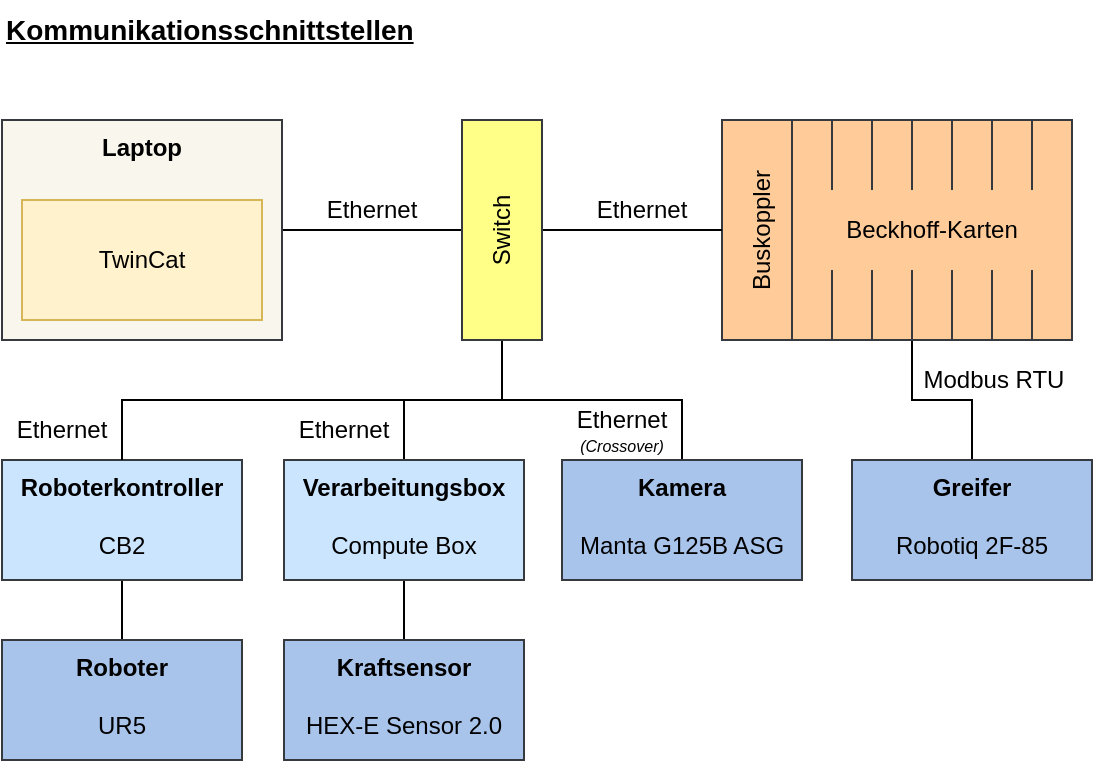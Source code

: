 <mxfile version="26.0.4">
  <diagram name="Seite-1" id="3izAdX7rU5gKBt8rRxB0">
    <mxGraphModel dx="1195" dy="643" grid="1" gridSize="10" guides="1" tooltips="1" connect="1" arrows="1" fold="1" page="1" pageScale="1" pageWidth="1169" pageHeight="827" math="0" shadow="0">
      <root>
        <mxCell id="0" />
        <mxCell id="1" parent="0" />
        <mxCell id="rFeg9TteXRbul3H2n_lU-35" style="edgeStyle=orthogonalEdgeStyle;rounded=0;orthogonalLoop=1;jettySize=auto;html=1;entryX=0;entryY=0.5;entryDx=0;entryDy=0;endArrow=none;endFill=0;" parent="1" source="rFeg9TteXRbul3H2n_lU-3" target="rFeg9TteXRbul3H2n_lU-34" edge="1">
          <mxGeometry relative="1" as="geometry" />
        </mxCell>
        <mxCell id="rFeg9TteXRbul3H2n_lU-3" value="&lt;b&gt;Laptop&lt;/b&gt;" style="rounded=0;whiteSpace=wrap;html=1;verticalAlign=top;fillColor=#f9f7ed;strokeColor=#36393d;" parent="1" vertex="1">
          <mxGeometry x="160" y="150" width="140" height="110" as="geometry" />
        </mxCell>
        <mxCell id="rFeg9TteXRbul3H2n_lU-2" value="TwinCat" style="rounded=0;whiteSpace=wrap;html=1;fillColor=#fff2cc;strokeColor=#d6b656;" parent="1" vertex="1">
          <mxGeometry x="170" y="190" width="120" height="60" as="geometry" />
        </mxCell>
        <mxCell id="rFeg9TteXRbul3H2n_lU-4" value="&lt;span&gt;Buskoppler&lt;/span&gt;" style="rounded=0;whiteSpace=wrap;html=1;verticalAlign=middle;horizontal=0;fontStyle=0;fillColor=#ffcc99;strokeColor=#36393d;" parent="1" vertex="1">
          <mxGeometry x="520" y="150" width="40" height="110" as="geometry" />
        </mxCell>
        <mxCell id="rFeg9TteXRbul3H2n_lU-43" style="edgeStyle=orthogonalEdgeStyle;rounded=0;orthogonalLoop=1;jettySize=auto;html=1;entryX=0.5;entryY=0;entryDx=0;entryDy=0;endArrow=none;endFill=0;" parent="1" source="rFeg9TteXRbul3H2n_lU-15" target="rFeg9TteXRbul3H2n_lU-42" edge="1">
          <mxGeometry relative="1" as="geometry" />
        </mxCell>
        <mxCell id="rFeg9TteXRbul3H2n_lU-15" value="Roboterkontroller&lt;div&gt;&lt;br&gt;&lt;/div&gt;&lt;div&gt;&lt;span style=&quot;font-weight: normal;&quot;&gt;CB2&lt;/span&gt;&lt;/div&gt;" style="rounded=0;whiteSpace=wrap;html=1;fontStyle=1;verticalAlign=top;fillColor=#cce5ff;strokeColor=#36393d;" parent="1" vertex="1">
          <mxGeometry x="160" y="320" width="120" height="60" as="geometry" />
        </mxCell>
        <mxCell id="rFeg9TteXRbul3H2n_lU-29" style="edgeStyle=orthogonalEdgeStyle;rounded=0;orthogonalLoop=1;jettySize=auto;html=1;entryX=0.5;entryY=0;entryDx=0;entryDy=0;endArrow=none;endFill=0;" parent="1" source="rFeg9TteXRbul3H2n_lU-16" target="rFeg9TteXRbul3H2n_lU-17" edge="1">
          <mxGeometry relative="1" as="geometry" />
        </mxCell>
        <mxCell id="rFeg9TteXRbul3H2n_lU-39" style="edgeStyle=orthogonalEdgeStyle;rounded=0;orthogonalLoop=1;jettySize=auto;html=1;endArrow=none;endFill=0;" parent="1" source="rFeg9TteXRbul3H2n_lU-16" edge="1">
          <mxGeometry relative="1" as="geometry">
            <mxPoint x="361" y="290" as="targetPoint" />
          </mxGeometry>
        </mxCell>
        <mxCell id="rFeg9TteXRbul3H2n_lU-16" value="Verarbeitungsbox&lt;div&gt;&lt;br&gt;&lt;/div&gt;&lt;div&gt;&lt;span style=&quot;font-weight: normal;&quot;&gt;Compute Box&lt;/span&gt;&lt;/div&gt;" style="rounded=0;whiteSpace=wrap;html=1;fontStyle=1;verticalAlign=top;fillColor=#cce5ff;strokeColor=#36393d;" parent="1" vertex="1">
          <mxGeometry x="301" y="320" width="120" height="60" as="geometry" />
        </mxCell>
        <mxCell id="rFeg9TteXRbul3H2n_lU-17" value="Kraftsensor&lt;div&gt;&lt;br&gt;&lt;/div&gt;&lt;div&gt;&lt;span style=&quot;font-weight: normal;&quot;&gt;HEX-E Sensor 2.0&lt;/span&gt;&lt;/div&gt;" style="rounded=0;whiteSpace=wrap;html=1;fontStyle=1;verticalAlign=top;fillColor=#A9C4EB;strokeColor=#36393d;" parent="1" vertex="1">
          <mxGeometry x="301" y="410" width="120" height="60" as="geometry" />
        </mxCell>
        <mxCell id="rFeg9TteXRbul3H2n_lU-40" style="edgeStyle=orthogonalEdgeStyle;rounded=0;orthogonalLoop=1;jettySize=auto;html=1;endArrow=none;endFill=0;entryX=1;entryY=0;entryDx=0;entryDy=0;" parent="1" source="rFeg9TteXRbul3H2n_lU-20" target="rFeg9TteXRbul3H2n_lU-41" edge="1">
          <mxGeometry relative="1" as="geometry">
            <mxPoint x="411" y="290" as="targetPoint" />
            <Array as="points">
              <mxPoint x="500" y="290" />
            </Array>
          </mxGeometry>
        </mxCell>
        <mxCell id="rFeg9TteXRbul3H2n_lU-20" value="Kamera&lt;div&gt;&lt;br&gt;&lt;/div&gt;&lt;div&gt;&lt;span style=&quot;font-weight: normal;&quot;&gt;Manta G125B ASG&lt;/span&gt;&lt;/div&gt;" style="rounded=0;whiteSpace=wrap;html=1;fontStyle=1;verticalAlign=top;fillColor=#A9C4EB;strokeColor=#36393d;" parent="1" vertex="1">
          <mxGeometry x="440" y="320" width="120" height="60" as="geometry" />
        </mxCell>
        <mxCell id="PbgiOdlpc6sakdzWAd7W-1" style="edgeStyle=orthogonalEdgeStyle;rounded=0;orthogonalLoop=1;jettySize=auto;html=1;entryX=0;entryY=1;entryDx=0;entryDy=0;endArrow=none;endFill=0;" edge="1" parent="1" source="rFeg9TteXRbul3H2n_lU-21" target="rFeg9TteXRbul3H2n_lU-9">
          <mxGeometry relative="1" as="geometry" />
        </mxCell>
        <mxCell id="rFeg9TteXRbul3H2n_lU-21" value="Greifer&lt;div&gt;&lt;br&gt;&lt;/div&gt;&lt;div&gt;&lt;span data-teams=&quot;true&quot;&gt;&lt;span style=&quot;font-weight: normal;&quot; dir=&quot;ltr&quot; class=&quot;ui-provider a b c d e f g h i j k l m n o p q r s t u v w x y z ab ac ae af ag ah ai aj ak&quot;&gt;Robotiq 2F-85&lt;/span&gt;&lt;/span&gt;&lt;br&gt;&lt;/div&gt;" style="rounded=0;whiteSpace=wrap;html=1;fontStyle=1;verticalAlign=top;fillColor=#A9C4EB;strokeColor=#36393d;" parent="1" vertex="1">
          <mxGeometry x="585" y="320" width="120" height="60" as="geometry" />
        </mxCell>
        <mxCell id="rFeg9TteXRbul3H2n_lU-24" value="" style="group;fillColor=#ffcc99;strokeColor=#36393d;" parent="1" vertex="1" connectable="0">
          <mxGeometry x="555" y="150" width="140" height="110" as="geometry" />
        </mxCell>
        <mxCell id="rFeg9TteXRbul3H2n_lU-5" value="" style="rounded=0;whiteSpace=wrap;html=1;verticalAlign=middle;horizontal=0;fontStyle=0;fillColor=#ffcc99;strokeColor=#36393d;" parent="rFeg9TteXRbul3H2n_lU-24" vertex="1">
          <mxGeometry width="20" height="110" as="geometry" />
        </mxCell>
        <mxCell id="rFeg9TteXRbul3H2n_lU-7" value="" style="rounded=0;whiteSpace=wrap;html=1;verticalAlign=middle;horizontal=0;fontStyle=0;fillColor=#ffcc99;strokeColor=#36393d;" parent="rFeg9TteXRbul3H2n_lU-24" vertex="1">
          <mxGeometry x="20" width="20" height="110" as="geometry" />
        </mxCell>
        <mxCell id="rFeg9TteXRbul3H2n_lU-8" value="" style="rounded=0;whiteSpace=wrap;html=1;verticalAlign=middle;horizontal=0;fontStyle=0;fillColor=#ffcc99;strokeColor=#36393d;" parent="rFeg9TteXRbul3H2n_lU-24" vertex="1">
          <mxGeometry x="40" width="20" height="110" as="geometry" />
        </mxCell>
        <mxCell id="rFeg9TteXRbul3H2n_lU-9" value="" style="rounded=0;whiteSpace=wrap;html=1;verticalAlign=middle;horizontal=0;fontStyle=0;fillColor=#ffcc99;strokeColor=#36393d;" parent="rFeg9TteXRbul3H2n_lU-24" vertex="1">
          <mxGeometry x="60" width="20" height="110" as="geometry" />
        </mxCell>
        <mxCell id="rFeg9TteXRbul3H2n_lU-10" value="" style="rounded=0;whiteSpace=wrap;html=1;verticalAlign=middle;horizontal=0;fontStyle=0;fillColor=#ffcc99;strokeColor=#36393d;" parent="rFeg9TteXRbul3H2n_lU-24" vertex="1">
          <mxGeometry x="80" width="20" height="110" as="geometry" />
        </mxCell>
        <mxCell id="rFeg9TteXRbul3H2n_lU-12" value="" style="rounded=0;whiteSpace=wrap;html=1;verticalAlign=middle;horizontal=0;fontStyle=0;fillColor=#ffcc99;strokeColor=#36393d;" parent="rFeg9TteXRbul3H2n_lU-24" vertex="1">
          <mxGeometry x="100" width="20" height="110" as="geometry" />
        </mxCell>
        <mxCell id="rFeg9TteXRbul3H2n_lU-13" value="" style="rounded=0;whiteSpace=wrap;html=1;verticalAlign=middle;horizontal=0;fontStyle=0;fillColor=#ffcc99;strokeColor=#36393d;" parent="rFeg9TteXRbul3H2n_lU-24" vertex="1">
          <mxGeometry x="120" width="20" height="110" as="geometry" />
        </mxCell>
        <mxCell id="rFeg9TteXRbul3H2n_lU-14" value="&lt;span&gt;Beckhoff-Karten&lt;/span&gt;" style="rounded=0;whiteSpace=wrap;html=1;verticalAlign=middle;horizontal=0;fontStyle=0;rotation=90;strokeColor=none;fillColor=#ffcc99;" parent="rFeg9TteXRbul3H2n_lU-24" vertex="1">
          <mxGeometry x="50" width="40" height="110" as="geometry" />
        </mxCell>
        <mxCell id="rFeg9TteXRbul3H2n_lU-31" value="Ethernet" style="text;html=1;align=center;verticalAlign=middle;whiteSpace=wrap;rounded=0;" parent="1" vertex="1">
          <mxGeometry x="315" y="180" width="60" height="30" as="geometry" />
        </mxCell>
        <mxCell id="rFeg9TteXRbul3H2n_lU-32" value="Ethernet" style="text;html=1;align=center;verticalAlign=middle;whiteSpace=wrap;rounded=0;" parent="1" vertex="1">
          <mxGeometry x="160" y="290" width="60" height="30" as="geometry" />
        </mxCell>
        <mxCell id="rFeg9TteXRbul3H2n_lU-33" value="Ethernet&lt;div style=&quot;line-height: 70%;&quot;&gt;&lt;font style=&quot;font-size: 8px;&quot;&gt;&lt;i&gt;(Crossover)&lt;/i&gt;&lt;/font&gt;&lt;/div&gt;" style="text;html=1;align=center;verticalAlign=middle;whiteSpace=wrap;rounded=0;" parent="1" vertex="1">
          <mxGeometry x="440" y="290" width="60" height="30" as="geometry" />
        </mxCell>
        <mxCell id="rFeg9TteXRbul3H2n_lU-36" style="edgeStyle=orthogonalEdgeStyle;rounded=0;orthogonalLoop=1;jettySize=auto;html=1;entryX=0;entryY=0.5;entryDx=0;entryDy=0;endArrow=none;endFill=0;" parent="1" source="rFeg9TteXRbul3H2n_lU-34" target="rFeg9TteXRbul3H2n_lU-4" edge="1">
          <mxGeometry relative="1" as="geometry" />
        </mxCell>
        <mxCell id="rFeg9TteXRbul3H2n_lU-38" style="edgeStyle=orthogonalEdgeStyle;rounded=0;orthogonalLoop=1;jettySize=auto;html=1;endArrow=none;endFill=0;" parent="1" source="rFeg9TteXRbul3H2n_lU-34" target="rFeg9TteXRbul3H2n_lU-15" edge="1">
          <mxGeometry relative="1" as="geometry">
            <Array as="points">
              <mxPoint x="410" y="290" />
              <mxPoint x="220" y="290" />
            </Array>
          </mxGeometry>
        </mxCell>
        <mxCell id="Dj8FPKq_8v-sFrND8ujt-2" style="edgeStyle=orthogonalEdgeStyle;rounded=0;orthogonalLoop=1;jettySize=auto;html=1;entryX=1;entryY=0;entryDx=0;entryDy=0;endArrow=none;endFill=0;" parent="1" source="rFeg9TteXRbul3H2n_lU-34" target="rFeg9TteXRbul3H2n_lU-41" edge="1">
          <mxGeometry relative="1" as="geometry">
            <Array as="points">
              <mxPoint x="410" y="290" />
            </Array>
          </mxGeometry>
        </mxCell>
        <mxCell id="rFeg9TteXRbul3H2n_lU-34" value="&lt;span&gt;Switch&lt;/span&gt;" style="rounded=0;whiteSpace=wrap;html=1;verticalAlign=middle;horizontal=0;fontStyle=0;fillColor=#ffff88;strokeColor=#36393d;" parent="1" vertex="1">
          <mxGeometry x="390" y="150" width="40" height="110" as="geometry" />
        </mxCell>
        <mxCell id="rFeg9TteXRbul3H2n_lU-37" value="Ethernet" style="text;html=1;align=center;verticalAlign=middle;whiteSpace=wrap;rounded=0;" parent="1" vertex="1">
          <mxGeometry x="450" y="180" width="60" height="30" as="geometry" />
        </mxCell>
        <mxCell id="rFeg9TteXRbul3H2n_lU-41" value="Ethernet" style="text;html=1;align=center;verticalAlign=middle;whiteSpace=wrap;rounded=0;" parent="1" vertex="1">
          <mxGeometry x="301" y="290" width="60" height="30" as="geometry" />
        </mxCell>
        <mxCell id="rFeg9TteXRbul3H2n_lU-42" value="&lt;div&gt;Roboter&lt;/div&gt;&lt;div&gt;&lt;br&gt;&lt;/div&gt;&lt;div&gt;&lt;span style=&quot;font-weight: normal;&quot;&gt;UR5&lt;/span&gt;&lt;/div&gt;" style="rounded=0;whiteSpace=wrap;html=1;fontStyle=1;verticalAlign=top;fillColor=#A9C4EB;strokeColor=#36393d;" parent="1" vertex="1">
          <mxGeometry x="160" y="410" width="120" height="60" as="geometry" />
        </mxCell>
        <mxCell id="rFeg9TteXRbul3H2n_lU-44" value="Kommunikationsschnittstellen" style="text;html=1;align=left;verticalAlign=middle;whiteSpace=wrap;rounded=0;fontSize=14;fontStyle=5" parent="1" vertex="1">
          <mxGeometry x="160" y="90" width="200" height="30" as="geometry" />
        </mxCell>
        <mxCell id="PbgiOdlpc6sakdzWAd7W-3" value="Modbus RTU" style="text;html=1;align=center;verticalAlign=middle;whiteSpace=wrap;rounded=0;" vertex="1" parent="1">
          <mxGeometry x="608" y="265" width="96" height="30" as="geometry" />
        </mxCell>
      </root>
    </mxGraphModel>
  </diagram>
</mxfile>
